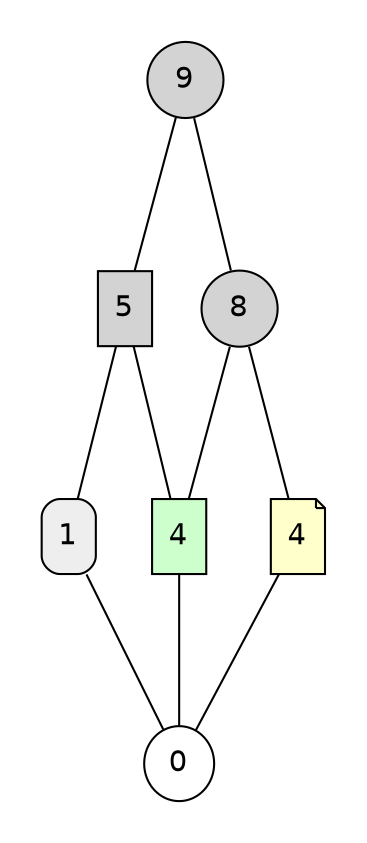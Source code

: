 // <Lattice object of 3 atoms 7 concepts 2 coatoms at 0x113a9ea20>
digraph Lattice {
	node [label="" shape=circle style=filled width=.25]
	edge [dir=none labeldistance=1.5 minlen=2]
	subgraph cluster_0 {
		color=transparent
		c0 [fillcolor="" fontname=helvetica label=0 shape="" style=""]
	}
	subgraph cluster_1 {
		color=transparent
		c1 [fillcolor="#EEEEEE" fontname=helvetica label=1 shape=box style="filled,rounded"]
	}
	c1 -> c0
	subgraph cluster_2 {
		color=transparent
		c2 [fillcolor="#CCFFCC" fontname=helvetica label=4 shape=box style=filled]
	}
	c2 -> c0
	subgraph cluster_3 {
		color=transparent
		c3 [fillcolor="#FFFFCC" fontname=helvetica label=4 shape=note style=filled]
	}
	c3 -> c0
	subgraph cluster_4 {
		color=transparent
		c4 [fontname=helvetica label=5 shape=box]
	}
	c4 -> c1
	c4 -> c2
	subgraph cluster_5 {
		color=transparent
		c5 [fontname=helvetica label=8 style=filled]
	}
	c5 -> c2
	c5 -> c3
	subgraph cluster_6 {
		color=transparent
		c6 [fontname=helvetica label=9]
	}
	c6 -> c4
	c6 -> c5
}
